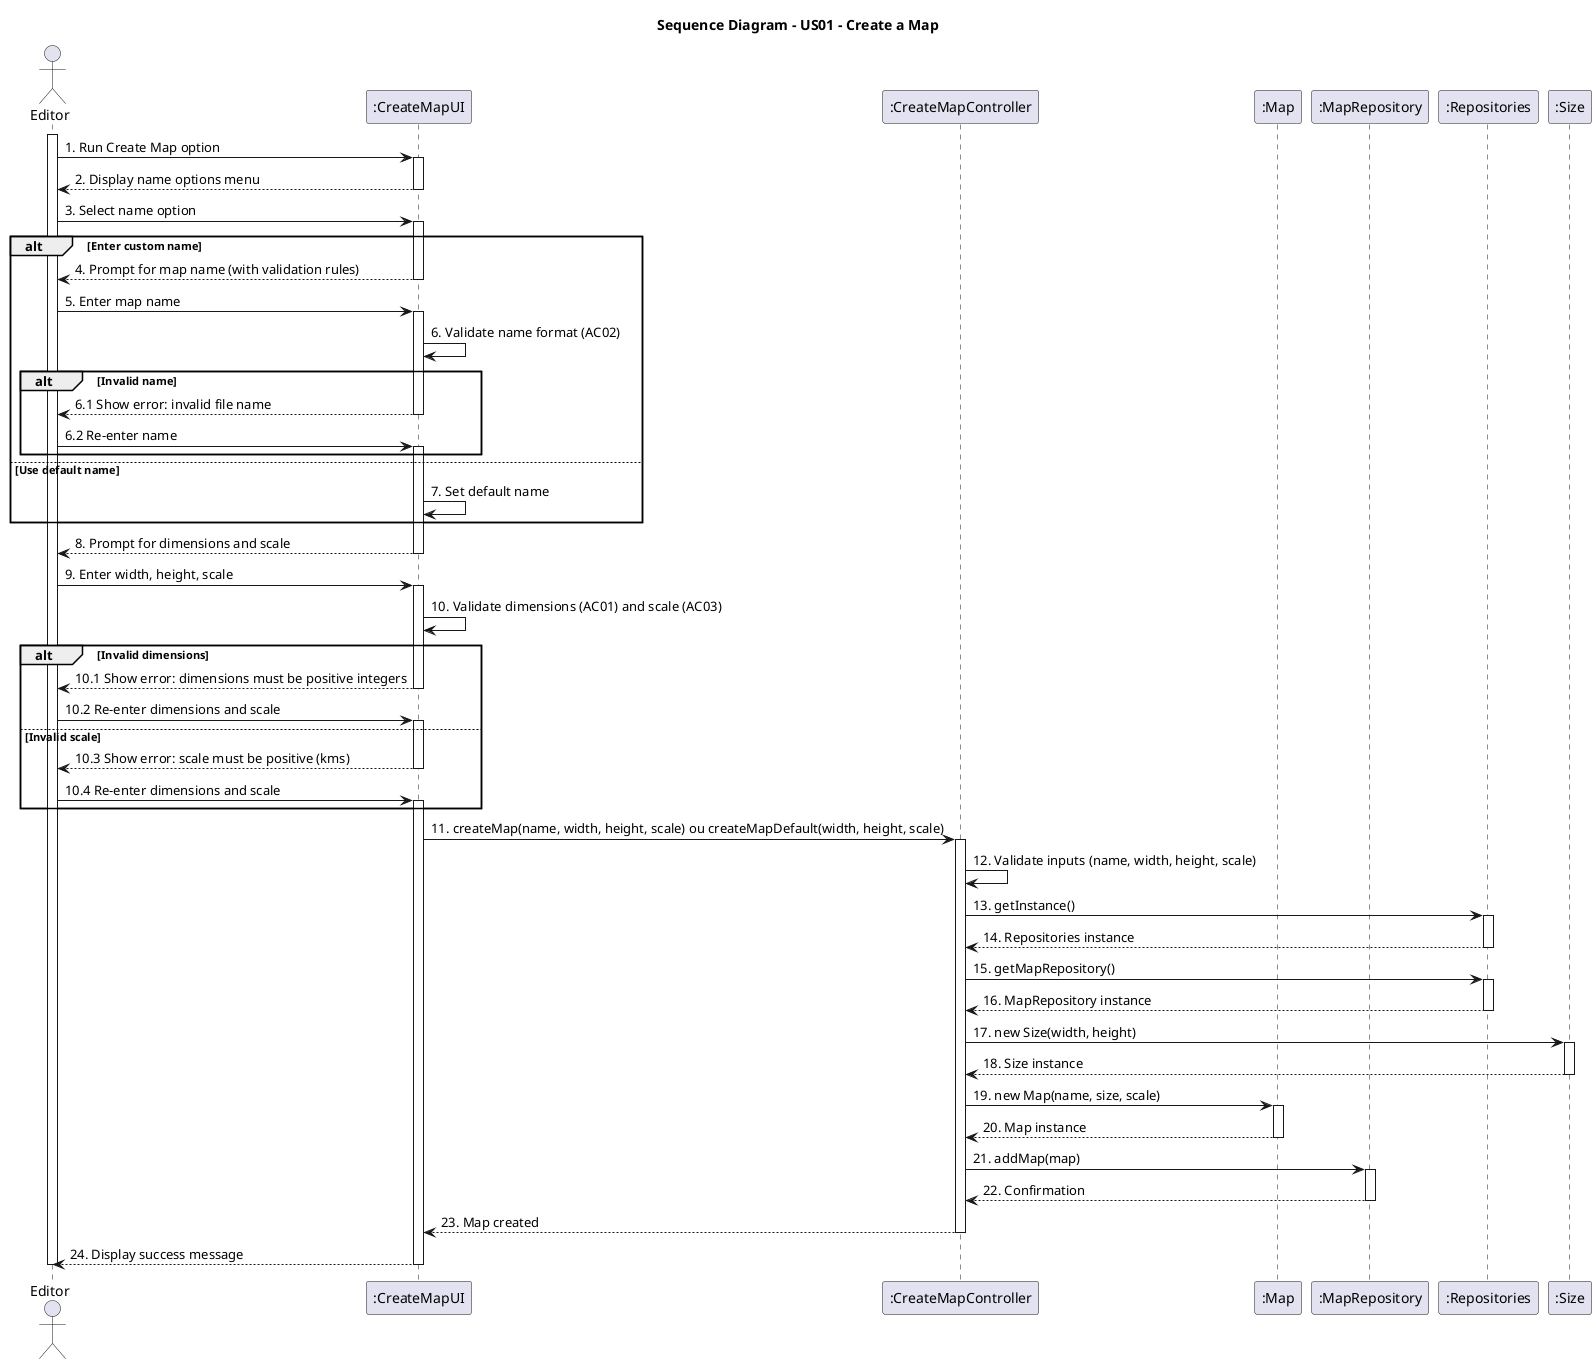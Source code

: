 @startuml
actor Editor
participant ":CreateMapUI" as CreateMapUI
participant ":CreateMapController" as CreateMapController
participant ":Map" as Map
participant ":MapRepository" as MapRepository
participant ":Repositories" as Repositories
participant ":Size" as Size

title: Sequence Diagram - US01 - Create a Map

activate Editor

Editor -> CreateMapUI : 1. Run Create Map option
activate CreateMapUI

CreateMapUI --> Editor : 2. Display name options menu
deactivate CreateMapUI
Editor -> CreateMapUI : 3. Select name option
activate CreateMapUI
alt Enter custom name
    CreateMapUI --> Editor : 4. Prompt for map name (with validation rules)
    deactivate CreateMapUI
    Editor -> CreateMapUI : 5. Enter map name
    activate CreateMapUI
    CreateMapUI -> CreateMapUI : 6. Validate name format (AC02)
    alt Invalid name
        CreateMapUI --> Editor : 6.1 Show error: invalid file name
        deactivate CreateMapUI
        Editor -> CreateMapUI : 6.2 Re-enter name
        activate CreateMapUI
    end
else Use default name
    CreateMapUI -> CreateMapUI : 7. Set default name
end

CreateMapUI --> Editor : 8. Prompt for dimensions and scale
deactivate CreateMapUI
Editor -> CreateMapUI : 9. Enter width, height, scale
activate CreateMapUI
CreateMapUI -> CreateMapUI : 10. Validate dimensions (AC01) and scale (AC03)
alt Invalid dimensions
    CreateMapUI --> Editor : 10.1 Show error: dimensions must be positive integers
    deactivate CreateMapUI
    Editor -> CreateMapUI : 10.2 Re-enter dimensions and scale
    activate CreateMapUI
else Invalid scale
    CreateMapUI --> Editor : 10.3 Show error: scale must be positive (kms)
    deactivate CreateMapUI
    Editor -> CreateMapUI : 10.4 Re-enter dimensions and scale
    activate CreateMapUI
end

CreateMapUI -> CreateMapController : 11. createMap(name, width, height, scale) ou createMapDefault(width, height, scale)
activate CreateMapController

CreateMapController -> CreateMapController : 12. Validate inputs (name, width, height, scale)
CreateMapController -> Repositories : 13. getInstance()
activate Repositories
Repositories --> CreateMapController : 14. Repositories instance
deactivate Repositories

CreateMapController -> Repositories : 15. getMapRepository()
activate Repositories
Repositories --> CreateMapController : 16. MapRepository instance
deactivate Repositories

CreateMapController -> Size : 17. new Size(width, height)
activate Size
Size --> CreateMapController : 18. Size instance
deactivate Size
CreateMapController -> Map : 19. new Map(name, size, scale)
activate Map
Map --> CreateMapController : 20. Map instance
deactivate Map

CreateMapController -> MapRepository : 21. addMap(map)
activate MapRepository
MapRepository --> CreateMapController : 22. Confirmation
deactivate MapRepository

CreateMapController --> CreateMapUI : 23. Map created
deactivate CreateMapController

CreateMapUI --> Editor : 24. Display success message
deactivate CreateMapUI

deactivate Editor
@enduml
